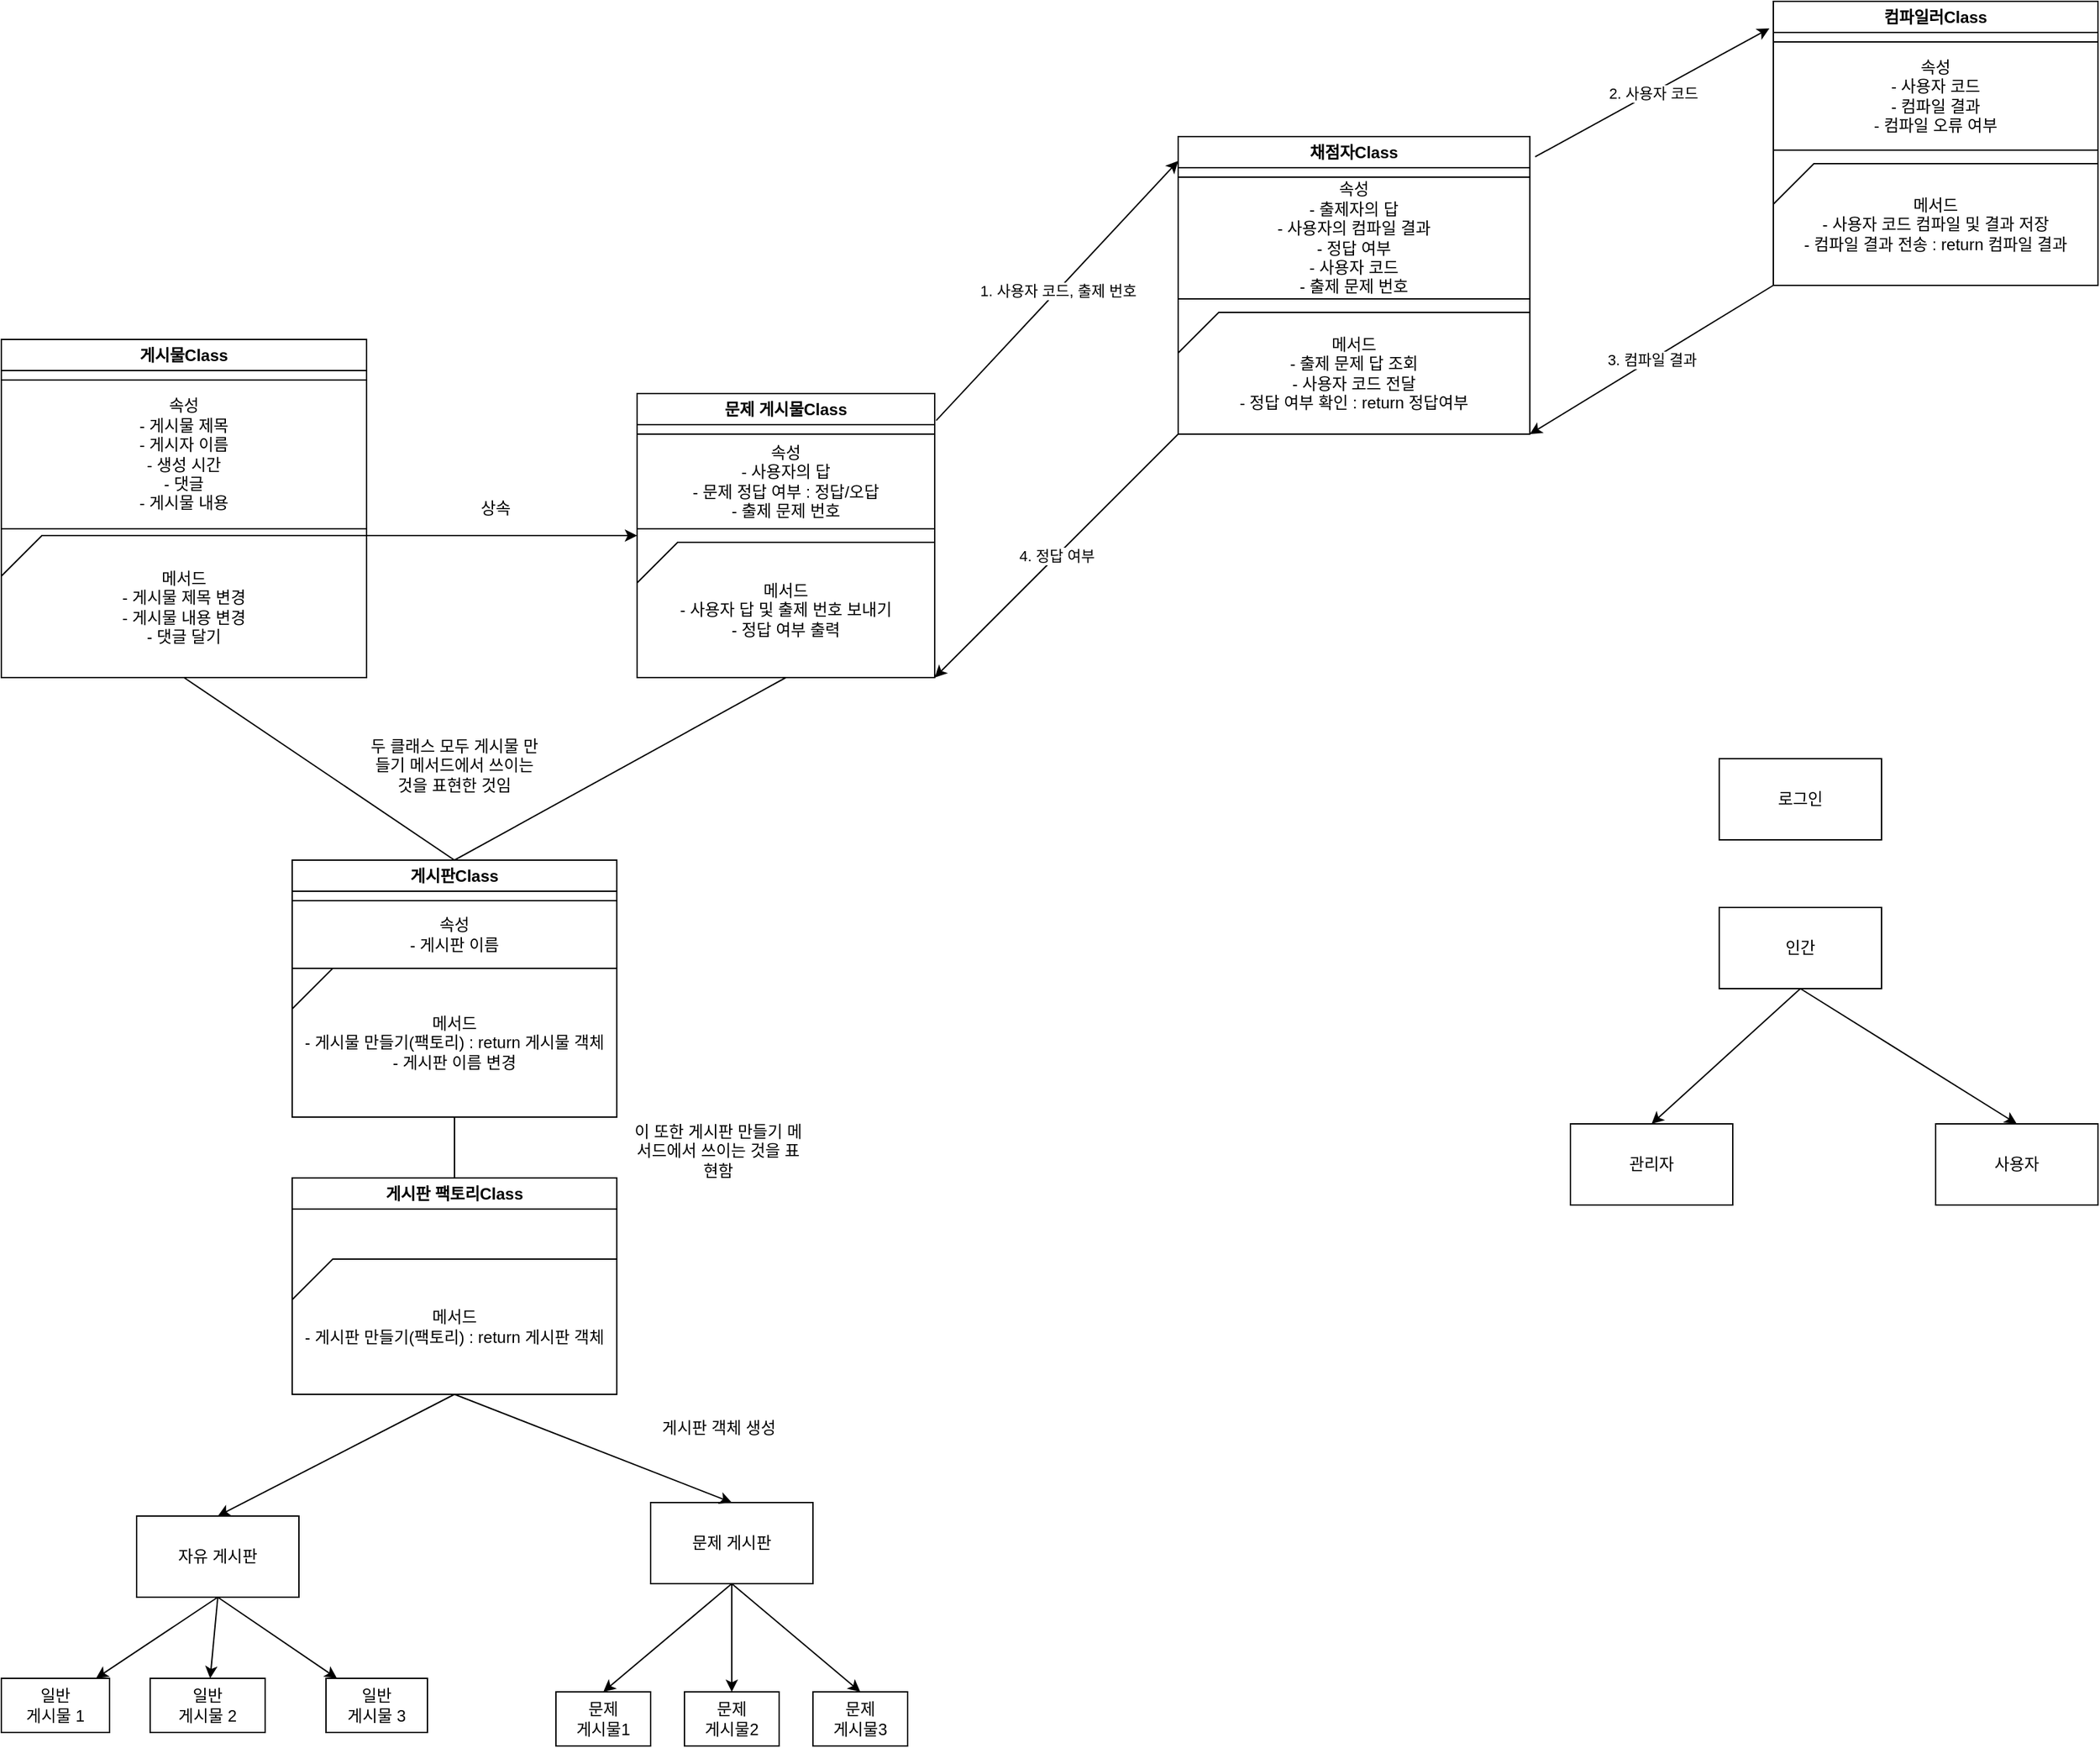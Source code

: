 <mxfile version="21.3.6" type="device">
  <diagram name="페이지-1" id="dPOYDUUi7-k1Zkz_YFr1">
    <mxGraphModel dx="3217" dy="2496" grid="1" gridSize="10" guides="1" tooltips="1" connect="1" arrows="1" fold="1" page="1" pageScale="1" pageWidth="827" pageHeight="1169" math="0" shadow="0">
      <root>
        <mxCell id="0" />
        <mxCell id="1" parent="0" />
        <mxCell id="IRhLeXq_SL5MNegFEzHs-1" value="관리자" style="rounded=0;whiteSpace=wrap;html=1;" vertex="1" parent="1">
          <mxGeometry x="920" y="330" width="120" height="60" as="geometry" />
        </mxCell>
        <mxCell id="IRhLeXq_SL5MNegFEzHs-4" value="사용자" style="rounded=0;whiteSpace=wrap;html=1;" vertex="1" parent="1">
          <mxGeometry x="1190" y="330" width="120" height="60" as="geometry" />
        </mxCell>
        <mxCell id="IRhLeXq_SL5MNegFEzHs-6" value="로그인" style="rounded=0;whiteSpace=wrap;html=1;" vertex="1" parent="1">
          <mxGeometry x="1030" y="60" width="120" height="60" as="geometry" />
        </mxCell>
        <mxCell id="IRhLeXq_SL5MNegFEzHs-8" value="자유 게시판" style="rounded=0;whiteSpace=wrap;html=1;" vertex="1" parent="1">
          <mxGeometry x="-140" y="620" width="120" height="60" as="geometry" />
        </mxCell>
        <mxCell id="IRhLeXq_SL5MNegFEzHs-9" value="문제 게시판" style="rounded=0;whiteSpace=wrap;html=1;" vertex="1" parent="1">
          <mxGeometry x="240" y="610" width="120" height="60" as="geometry" />
        </mxCell>
        <mxCell id="IRhLeXq_SL5MNegFEzHs-10" value="인간" style="rounded=0;whiteSpace=wrap;html=1;" vertex="1" parent="1">
          <mxGeometry x="1030" y="170" width="120" height="60" as="geometry" />
        </mxCell>
        <mxCell id="IRhLeXq_SL5MNegFEzHs-11" value="" style="endArrow=classic;html=1;rounded=0;exitX=0.5;exitY=1;exitDx=0;exitDy=0;entryX=0.5;entryY=0;entryDx=0;entryDy=0;" edge="1" parent="1" source="IRhLeXq_SL5MNegFEzHs-10" target="IRhLeXq_SL5MNegFEzHs-4">
          <mxGeometry width="50" height="50" relative="1" as="geometry">
            <mxPoint x="1150" y="190" as="sourcePoint" />
            <mxPoint x="1200" y="140" as="targetPoint" />
          </mxGeometry>
        </mxCell>
        <mxCell id="IRhLeXq_SL5MNegFEzHs-12" value="" style="endArrow=classic;html=1;rounded=0;exitX=0.5;exitY=1;exitDx=0;exitDy=0;entryX=0.5;entryY=0;entryDx=0;entryDy=0;" edge="1" parent="1" source="IRhLeXq_SL5MNegFEzHs-10" target="IRhLeXq_SL5MNegFEzHs-1">
          <mxGeometry width="50" height="50" relative="1" as="geometry">
            <mxPoint x="1070" y="200" as="sourcePoint" />
            <mxPoint x="1120" y="150" as="targetPoint" />
          </mxGeometry>
        </mxCell>
        <mxCell id="IRhLeXq_SL5MNegFEzHs-14" value="" style="endArrow=classic;html=1;rounded=0;exitX=0.5;exitY=1;exitDx=0;exitDy=0;entryX=0.5;entryY=0;entryDx=0;entryDy=0;" edge="1" parent="1" source="IRhLeXq_SL5MNegFEzHs-42" target="IRhLeXq_SL5MNegFEzHs-9">
          <mxGeometry width="50" height="50" relative="1" as="geometry">
            <mxPoint x="90" y="420" as="sourcePoint" />
            <mxPoint x="410" y="450" as="targetPoint" />
          </mxGeometry>
        </mxCell>
        <mxCell id="IRhLeXq_SL5MNegFEzHs-15" value="" style="endArrow=classic;html=1;rounded=0;exitX=0.5;exitY=1;exitDx=0;exitDy=0;entryX=0.5;entryY=0;entryDx=0;entryDy=0;" edge="1" parent="1" source="IRhLeXq_SL5MNegFEzHs-42" target="IRhLeXq_SL5MNegFEzHs-8">
          <mxGeometry width="50" height="50" relative="1" as="geometry">
            <mxPoint x="90" y="420" as="sourcePoint" />
            <mxPoint x="410" y="450" as="targetPoint" />
          </mxGeometry>
        </mxCell>
        <mxCell id="IRhLeXq_SL5MNegFEzHs-21" value="게시판Class" style="swimlane;whiteSpace=wrap;html=1;" vertex="1" parent="1">
          <mxGeometry x="-25" y="135" width="240" height="190" as="geometry">
            <mxRectangle x="40" y="190" width="110" height="30" as="alternateBounds" />
          </mxGeometry>
        </mxCell>
        <mxCell id="IRhLeXq_SL5MNegFEzHs-36" value="속성&lt;br&gt;- 게시판 이름" style="rounded=0;whiteSpace=wrap;html=1;" vertex="1" parent="IRhLeXq_SL5MNegFEzHs-21">
          <mxGeometry y="30" width="240" height="50" as="geometry" />
        </mxCell>
        <mxCell id="IRhLeXq_SL5MNegFEzHs-37" value="메서드&lt;br&gt;- 게시물 만들기(팩토리) : return 게시물 객체&lt;br&gt;- 게시판 이름 변경" style="shape=card;whiteSpace=wrap;html=1;" vertex="1" parent="IRhLeXq_SL5MNegFEzHs-21">
          <mxGeometry y="80" width="240" height="110" as="geometry" />
        </mxCell>
        <mxCell id="IRhLeXq_SL5MNegFEzHs-26" value="게시물Class" style="swimlane;whiteSpace=wrap;html=1;startSize=23;" vertex="1" parent="1">
          <mxGeometry x="-240" y="-250" width="270" height="250" as="geometry">
            <mxRectangle x="40" y="-160" width="110" height="30" as="alternateBounds" />
          </mxGeometry>
        </mxCell>
        <mxCell id="IRhLeXq_SL5MNegFEzHs-38" value="속성&lt;br&gt;- 게시물 제목&lt;br&gt;- 게시자 이름&lt;br&gt;- 생성 시간&lt;br&gt;- 댓글&lt;br&gt;- 게시물 내용" style="rounded=0;whiteSpace=wrap;html=1;" vertex="1" parent="IRhLeXq_SL5MNegFEzHs-26">
          <mxGeometry y="30" width="270" height="110" as="geometry" />
        </mxCell>
        <mxCell id="IRhLeXq_SL5MNegFEzHs-40" value="메서드&lt;br&gt;- 게시물 제목 변경&lt;br&gt;- 게시물 내용 변경&lt;br&gt;- 댓글 달기" style="shape=card;whiteSpace=wrap;html=1;" vertex="1" parent="IRhLeXq_SL5MNegFEzHs-26">
          <mxGeometry y="145" width="270" height="105" as="geometry" />
        </mxCell>
        <mxCell id="IRhLeXq_SL5MNegFEzHs-42" value="게시판 팩토리Class" style="swimlane;whiteSpace=wrap;html=1;" vertex="1" parent="1">
          <mxGeometry x="-25" y="370" width="240" height="160" as="geometry">
            <mxRectangle x="20" y="320" width="150" height="30" as="alternateBounds" />
          </mxGeometry>
        </mxCell>
        <mxCell id="IRhLeXq_SL5MNegFEzHs-43" value="메서드&lt;br&gt;- 게시판 만들기(팩토리) : return 게시판 객체" style="shape=card;whiteSpace=wrap;html=1;" vertex="1" parent="IRhLeXq_SL5MNegFEzHs-42">
          <mxGeometry y="60" width="240" height="100" as="geometry" />
        </mxCell>
        <mxCell id="IRhLeXq_SL5MNegFEzHs-46" value="" style="endArrow=none;html=1;rounded=0;exitX=0.5;exitY=0;exitDx=0;exitDy=0;entryX=0.5;entryY=1;entryDx=0;entryDy=0;" edge="1" parent="1" source="IRhLeXq_SL5MNegFEzHs-21" target="IRhLeXq_SL5MNegFEzHs-26">
          <mxGeometry width="50" height="50" relative="1" as="geometry">
            <mxPoint x="230" y="125" as="sourcePoint" />
            <mxPoint x="95" y="50" as="targetPoint" />
          </mxGeometry>
        </mxCell>
        <mxCell id="IRhLeXq_SL5MNegFEzHs-47" value="" style="endArrow=none;html=1;rounded=0;exitX=0.5;exitY=0;exitDx=0;exitDy=0;entryX=0.5;entryY=1;entryDx=0;entryDy=0;" edge="1" parent="1" source="IRhLeXq_SL5MNegFEzHs-42" target="IRhLeXq_SL5MNegFEzHs-21">
          <mxGeometry width="50" height="50" relative="1" as="geometry">
            <mxPoint x="550" y="230" as="sourcePoint" />
            <mxPoint x="600" y="180" as="targetPoint" />
          </mxGeometry>
        </mxCell>
        <mxCell id="IRhLeXq_SL5MNegFEzHs-48" value="게시판 객체 생성" style="text;html=1;align=center;verticalAlign=middle;resizable=0;points=[];autosize=1;strokeColor=none;fillColor=none;" vertex="1" parent="1">
          <mxGeometry x="235" y="540" width="110" height="30" as="geometry" />
        </mxCell>
        <mxCell id="IRhLeXq_SL5MNegFEzHs-49" value="" style="endArrow=classic;html=1;rounded=0;exitX=0.5;exitY=1;exitDx=0;exitDy=0;entryX=0.5;entryY=0;entryDx=0;entryDy=0;" edge="1" parent="1" source="IRhLeXq_SL5MNegFEzHs-9" target="IRhLeXq_SL5MNegFEzHs-53">
          <mxGeometry width="50" height="50" relative="1" as="geometry">
            <mxPoint x="370" y="770" as="sourcePoint" />
            <mxPoint x="380" y="740" as="targetPoint" />
          </mxGeometry>
        </mxCell>
        <mxCell id="IRhLeXq_SL5MNegFEzHs-50" value="" style="endArrow=classic;html=1;rounded=0;exitX=0.5;exitY=1;exitDx=0;exitDy=0;entryX=0.5;entryY=0;entryDx=0;entryDy=0;" edge="1" parent="1" source="IRhLeXq_SL5MNegFEzHs-9" target="IRhLeXq_SL5MNegFEzHs-52">
          <mxGeometry width="50" height="50" relative="1" as="geometry">
            <mxPoint x="215" y="780" as="sourcePoint" />
            <mxPoint x="250" y="750" as="targetPoint" />
          </mxGeometry>
        </mxCell>
        <mxCell id="IRhLeXq_SL5MNegFEzHs-51" value="" style="endArrow=classic;html=1;rounded=0;exitX=0.5;exitY=1;exitDx=0;exitDy=0;entryX=0.5;entryY=0;entryDx=0;entryDy=0;" edge="1" parent="1" source="IRhLeXq_SL5MNegFEzHs-9" target="IRhLeXq_SL5MNegFEzHs-54">
          <mxGeometry width="50" height="50" relative="1" as="geometry">
            <mxPoint x="340" y="810" as="sourcePoint" />
            <mxPoint x="310" y="750" as="targetPoint" />
          </mxGeometry>
        </mxCell>
        <mxCell id="IRhLeXq_SL5MNegFEzHs-52" value="문제 &lt;br&gt;게시물1" style="rounded=0;whiteSpace=wrap;html=1;" vertex="1" parent="1">
          <mxGeometry x="170" y="750" width="70" height="40" as="geometry" />
        </mxCell>
        <mxCell id="IRhLeXq_SL5MNegFEzHs-53" value="문제&lt;br&gt;게시물3" style="rounded=0;whiteSpace=wrap;html=1;" vertex="1" parent="1">
          <mxGeometry x="360" y="750" width="70" height="40" as="geometry" />
        </mxCell>
        <mxCell id="IRhLeXq_SL5MNegFEzHs-54" value="문제&lt;br&gt;게시물2" style="rounded=0;whiteSpace=wrap;html=1;" vertex="1" parent="1">
          <mxGeometry x="265" y="750" width="70" height="40" as="geometry" />
        </mxCell>
        <mxCell id="IRhLeXq_SL5MNegFEzHs-56" value="문제 게시물Class" style="swimlane;whiteSpace=wrap;html=1;" vertex="1" parent="1">
          <mxGeometry x="230" y="-210" width="220" height="210" as="geometry" />
        </mxCell>
        <mxCell id="IRhLeXq_SL5MNegFEzHs-57" value="메서드&lt;br&gt;- 사용자 답 및 출제 번호 보내기&lt;br&gt;- 정답 여부 출력" style="shape=card;whiteSpace=wrap;html=1;" vertex="1" parent="IRhLeXq_SL5MNegFEzHs-56">
          <mxGeometry y="110" width="220" height="100" as="geometry" />
        </mxCell>
        <mxCell id="IRhLeXq_SL5MNegFEzHs-58" value="속성&lt;br&gt;- 사용자의 답&lt;br&gt;- 문제 정답 여부 : 정답/오답&lt;br&gt;- 출제 문제 번호" style="rounded=0;whiteSpace=wrap;html=1;" vertex="1" parent="IRhLeXq_SL5MNegFEzHs-56">
          <mxGeometry y="30" width="220" height="70" as="geometry" />
        </mxCell>
        <mxCell id="IRhLeXq_SL5MNegFEzHs-59" value="" style="endArrow=classic;html=1;rounded=0;exitX=1;exitY=0;exitDx=0;exitDy=0;exitPerimeter=0;entryX=0;entryY=0.5;entryDx=0;entryDy=0;" edge="1" parent="1" source="IRhLeXq_SL5MNegFEzHs-40" target="IRhLeXq_SL5MNegFEzHs-56">
          <mxGeometry width="50" height="50" relative="1" as="geometry">
            <mxPoint x="150" y="-90" as="sourcePoint" />
            <mxPoint x="200" y="-140" as="targetPoint" />
          </mxGeometry>
        </mxCell>
        <mxCell id="IRhLeXq_SL5MNegFEzHs-60" value="상속" style="text;html=1;align=center;verticalAlign=middle;resizable=0;points=[];autosize=1;strokeColor=none;fillColor=none;" vertex="1" parent="1">
          <mxGeometry x="100" y="-140" width="50" height="30" as="geometry" />
        </mxCell>
        <mxCell id="IRhLeXq_SL5MNegFEzHs-61" value="" style="endArrow=none;html=1;rounded=0;exitX=0.5;exitY=0;exitDx=0;exitDy=0;entryX=0.5;entryY=1;entryDx=0;entryDy=0;" edge="1" parent="1" source="IRhLeXq_SL5MNegFEzHs-21" target="IRhLeXq_SL5MNegFEzHs-56">
          <mxGeometry width="50" height="50" relative="1" as="geometry">
            <mxPoint x="295" y="90" as="sourcePoint" />
            <mxPoint x="345" y="40" as="targetPoint" />
          </mxGeometry>
        </mxCell>
        <mxCell id="IRhLeXq_SL5MNegFEzHs-62" value="" style="endArrow=classic;html=1;rounded=0;exitX=0.5;exitY=1;exitDx=0;exitDy=0;" edge="1" parent="1" source="IRhLeXq_SL5MNegFEzHs-8" target="IRhLeXq_SL5MNegFEzHs-65">
          <mxGeometry width="50" height="50" relative="1" as="geometry">
            <mxPoint x="-90" y="770" as="sourcePoint" />
            <mxPoint x="-160" y="730" as="targetPoint" />
          </mxGeometry>
        </mxCell>
        <mxCell id="IRhLeXq_SL5MNegFEzHs-63" value="" style="endArrow=classic;html=1;rounded=0;exitX=0.5;exitY=1;exitDx=0;exitDy=0;" edge="1" parent="1" source="IRhLeXq_SL5MNegFEzHs-8" target="IRhLeXq_SL5MNegFEzHs-67">
          <mxGeometry width="50" height="50" relative="1" as="geometry">
            <mxPoint x="30" y="700" as="sourcePoint" />
            <mxPoint x="-10" y="730" as="targetPoint" />
          </mxGeometry>
        </mxCell>
        <mxCell id="IRhLeXq_SL5MNegFEzHs-64" value="" style="endArrow=classic;html=1;rounded=0;exitX=0.5;exitY=1;exitDx=0;exitDy=0;" edge="1" parent="1" source="IRhLeXq_SL5MNegFEzHs-8" target="IRhLeXq_SL5MNegFEzHs-66">
          <mxGeometry width="50" height="50" relative="1" as="geometry">
            <mxPoint x="-10" y="750" as="sourcePoint" />
            <mxPoint x="-80" y="730" as="targetPoint" />
          </mxGeometry>
        </mxCell>
        <mxCell id="IRhLeXq_SL5MNegFEzHs-65" value="일반&lt;br&gt;게시물 1" style="rounded=0;whiteSpace=wrap;html=1;" vertex="1" parent="1">
          <mxGeometry x="-240" y="740" width="80" height="40" as="geometry" />
        </mxCell>
        <mxCell id="IRhLeXq_SL5MNegFEzHs-66" value="일반&lt;br&gt;게시물 2" style="rounded=0;whiteSpace=wrap;html=1;" vertex="1" parent="1">
          <mxGeometry x="-130" y="740" width="85" height="40" as="geometry" />
        </mxCell>
        <mxCell id="IRhLeXq_SL5MNegFEzHs-67" value="일반&lt;br&gt;게시물 3" style="rounded=0;whiteSpace=wrap;html=1;" vertex="1" parent="1">
          <mxGeometry y="740" width="75" height="40" as="geometry" />
        </mxCell>
        <mxCell id="IRhLeXq_SL5MNegFEzHs-68" value="두 클래스 모두 게시물 만들기 메서드에서 쓰이는 것을 표현한 것임" style="text;html=1;strokeColor=none;fillColor=none;align=center;verticalAlign=middle;whiteSpace=wrap;rounded=0;" vertex="1" parent="1">
          <mxGeometry x="30" y="50" width="130" height="30" as="geometry" />
        </mxCell>
        <mxCell id="IRhLeXq_SL5MNegFEzHs-69" value="이 또한 게시판 만들기 메서드에서 쓰이는 것을 표현함" style="text;html=1;strokeColor=none;fillColor=none;align=center;verticalAlign=middle;whiteSpace=wrap;rounded=0;" vertex="1" parent="1">
          <mxGeometry x="225" y="325" width="130" height="50" as="geometry" />
        </mxCell>
        <mxCell id="IRhLeXq_SL5MNegFEzHs-70" value="컴파일러Class" style="swimlane;whiteSpace=wrap;html=1;" vertex="1" parent="1">
          <mxGeometry x="1070" y="-500" width="240" height="210" as="geometry" />
        </mxCell>
        <mxCell id="IRhLeXq_SL5MNegFEzHs-71" value="속성&lt;br&gt;- 사용자 코드&lt;br&gt;- 컴파일 결과&lt;br&gt;- 컴파일 오류 여부" style="whiteSpace=wrap;html=1;" vertex="1" parent="IRhLeXq_SL5MNegFEzHs-70">
          <mxGeometry y="30" width="240" height="80" as="geometry" />
        </mxCell>
        <mxCell id="IRhLeXq_SL5MNegFEzHs-72" value="메서드&lt;br&gt;- 사용자 코드 컴파일 및 결과 저장&lt;br&gt;- 컴파일 결과 전송 : return 컴파일 결과" style="shape=card;whiteSpace=wrap;html=1;" vertex="1" parent="IRhLeXq_SL5MNegFEzHs-70">
          <mxGeometry y="120" width="240" height="90" as="geometry" />
        </mxCell>
        <mxCell id="IRhLeXq_SL5MNegFEzHs-73" value="채점자Class" style="swimlane;whiteSpace=wrap;html=1;" vertex="1" parent="1">
          <mxGeometry x="630" y="-400" width="260" height="220" as="geometry" />
        </mxCell>
        <mxCell id="IRhLeXq_SL5MNegFEzHs-74" value="속성&lt;br&gt;- 출제자의 답&lt;br&gt;- 사용자의 컴파일 결과&lt;br&gt;- 정답 여부&lt;br&gt;- 사용자 코드&lt;br&gt;- 출제 문제 번호" style="rounded=0;whiteSpace=wrap;html=1;" vertex="1" parent="IRhLeXq_SL5MNegFEzHs-73">
          <mxGeometry y="30" width="260" height="90" as="geometry" />
        </mxCell>
        <mxCell id="IRhLeXq_SL5MNegFEzHs-75" value="메서드&lt;br&gt;- 출제 문제 답 조회&lt;br&gt;- 사용자 코드 전달&lt;br&gt;- 정답 여부 확인 : return 정답여부" style="shape=card;whiteSpace=wrap;html=1;" vertex="1" parent="IRhLeXq_SL5MNegFEzHs-73">
          <mxGeometry y="130" width="260" height="90" as="geometry" />
        </mxCell>
        <mxCell id="IRhLeXq_SL5MNegFEzHs-77" value="" style="endArrow=classic;html=1;rounded=0;exitX=1.005;exitY=0.095;exitDx=0;exitDy=0;exitPerimeter=0;entryX=0;entryY=0.082;entryDx=0;entryDy=0;entryPerimeter=0;" edge="1" parent="1" source="IRhLeXq_SL5MNegFEzHs-56" target="IRhLeXq_SL5MNegFEzHs-73">
          <mxGeometry relative="1" as="geometry">
            <mxPoint x="480" y="-130" as="sourcePoint" />
            <mxPoint x="580" y="-130" as="targetPoint" />
          </mxGeometry>
        </mxCell>
        <mxCell id="IRhLeXq_SL5MNegFEzHs-78" value="1. 사용자 코드, 출제 번호" style="edgeLabel;resizable=0;html=1;align=center;verticalAlign=middle;" connectable="0" vertex="1" parent="IRhLeXq_SL5MNegFEzHs-77">
          <mxGeometry relative="1" as="geometry" />
        </mxCell>
        <mxCell id="IRhLeXq_SL5MNegFEzHs-82" value="" style="endArrow=classic;html=1;rounded=0;exitX=1.015;exitY=0.068;exitDx=0;exitDy=0;exitPerimeter=0;entryX=-0.012;entryY=0.095;entryDx=0;entryDy=0;entryPerimeter=0;" edge="1" parent="1" source="IRhLeXq_SL5MNegFEzHs-73" target="IRhLeXq_SL5MNegFEzHs-70">
          <mxGeometry relative="1" as="geometry">
            <mxPoint x="920" y="-420" as="sourcePoint" />
            <mxPoint x="1020" y="-420" as="targetPoint" />
          </mxGeometry>
        </mxCell>
        <mxCell id="IRhLeXq_SL5MNegFEzHs-83" value="2. 사용자 코드" style="edgeLabel;resizable=0;html=1;align=center;verticalAlign=middle;" connectable="0" vertex="1" parent="IRhLeXq_SL5MNegFEzHs-82">
          <mxGeometry relative="1" as="geometry" />
        </mxCell>
        <mxCell id="IRhLeXq_SL5MNegFEzHs-84" value="" style="endArrow=classic;html=1;rounded=0;exitX=0;exitY=1;exitDx=0;exitDy=0;entryX=1;entryY=1;entryDx=0;entryDy=0;entryPerimeter=0;" edge="1" parent="1" source="IRhLeXq_SL5MNegFEzHs-70" target="IRhLeXq_SL5MNegFEzHs-75">
          <mxGeometry relative="1" as="geometry">
            <mxPoint x="1100" y="-170" as="sourcePoint" />
            <mxPoint x="1200" y="-170" as="targetPoint" />
          </mxGeometry>
        </mxCell>
        <mxCell id="IRhLeXq_SL5MNegFEzHs-85" value="3. 컴파일 결과" style="edgeLabel;resizable=0;html=1;align=center;verticalAlign=middle;" connectable="0" vertex="1" parent="IRhLeXq_SL5MNegFEzHs-84">
          <mxGeometry relative="1" as="geometry" />
        </mxCell>
        <mxCell id="IRhLeXq_SL5MNegFEzHs-86" value="" style="endArrow=classic;html=1;rounded=0;exitX=0;exitY=1;exitDx=0;exitDy=0;entryX=1;entryY=1;entryDx=0;entryDy=0;" edge="1" parent="1" source="IRhLeXq_SL5MNegFEzHs-73" target="IRhLeXq_SL5MNegFEzHs-56">
          <mxGeometry relative="1" as="geometry">
            <mxPoint x="600" y="-80" as="sourcePoint" />
            <mxPoint x="700" y="-80" as="targetPoint" />
          </mxGeometry>
        </mxCell>
        <mxCell id="IRhLeXq_SL5MNegFEzHs-87" value="4. 정답 여부" style="edgeLabel;resizable=0;html=1;align=center;verticalAlign=middle;" connectable="0" vertex="1" parent="IRhLeXq_SL5MNegFEzHs-86">
          <mxGeometry relative="1" as="geometry" />
        </mxCell>
      </root>
    </mxGraphModel>
  </diagram>
</mxfile>
